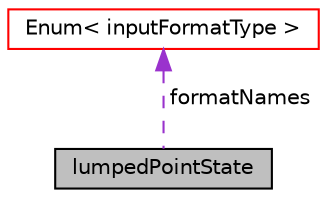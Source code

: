 digraph "lumpedPointState"
{
  bgcolor="transparent";
  edge [fontname="Helvetica",fontsize="10",labelfontname="Helvetica",labelfontsize="10"];
  node [fontname="Helvetica",fontsize="10",shape=record];
  Node1 [label="lumpedPointState",height=0.2,width=0.4,color="black", fillcolor="grey75", style="filled" fontcolor="black"];
  Node2 -> Node1 [dir="back",color="darkorchid3",fontsize="10",style="dashed",label=" formatNames" ,fontname="Helvetica"];
  Node2 [label="Enum\< inputFormatType \>",height=0.2,width=0.4,color="red",URL="$classFoam_1_1Enum.html"];
}
